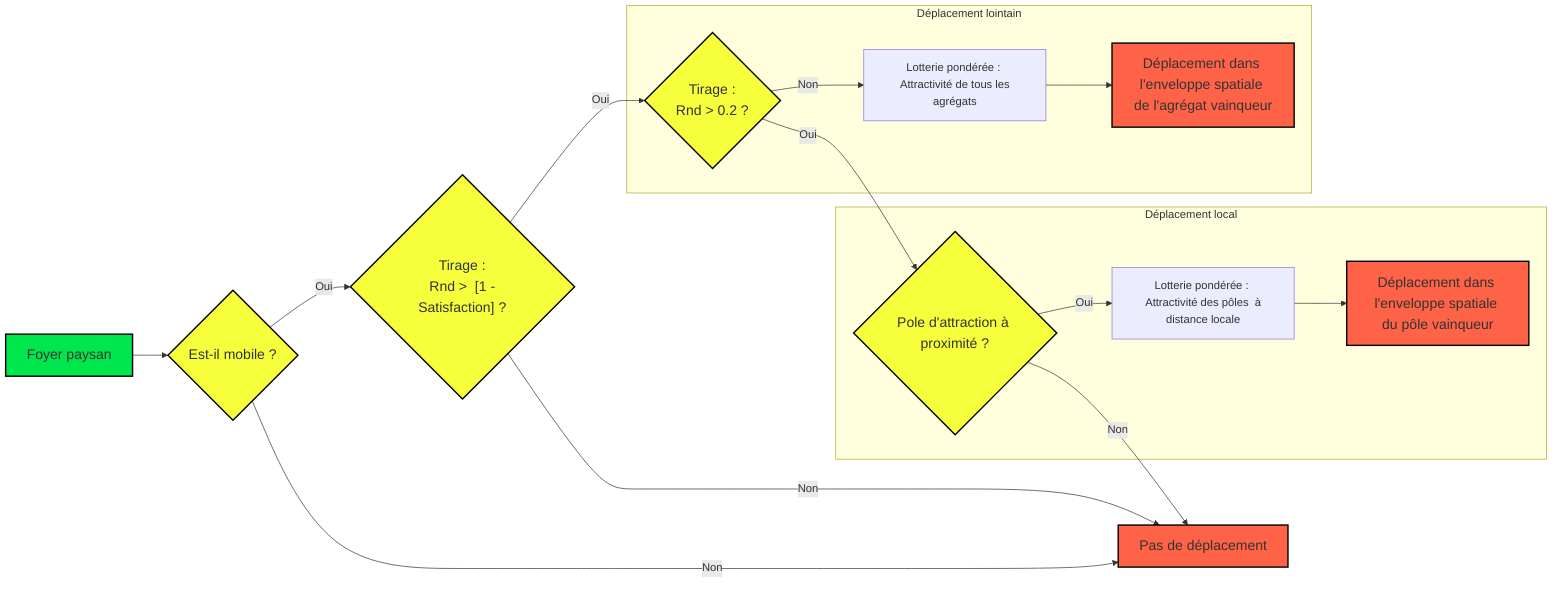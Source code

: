 graph LR
B[Foyer paysan] --> C{Est-il mobile ?}
C -->|Non| E[Pas de déplacement]
C -->|Oui| D{"Tirage :<br/> Rnd >  [1 - Satisfaction] ?"}
D --> |Non|E
D -->|Oui|F{"Tirage :<br/> Rnd > 0.2 ?"}
I-->|Non|E
F-->|Oui|I{Pole d'attraction à proximité ?}
subgraph Déplacement local
I-->|Oui|L["Lotterie pondérée : <br/> Attractivité des pôles  à distance locale"]
L-->K[Déplacement dans l'enveloppe spatiale du pôle vainqueur]
end
subgraph Déplacement lointain
F-->|Non|M["Lotterie pondérée : <br/> Attractivité de tous les agrégats"]
M-->N[Déplacement dans l'enveloppe spatiale de l'agrégat vainqueur]
end

classDef debut fill:#00e64d,stroke:#000,stroke-width:2px,font-size:20px;
classDef question fill:#F7FF3C,stroke:#000,stroke-width:2px,font-size:20px;
classDef fin fill:Tomato,stroke:#000,stroke-width:2px,font-size:20px;
class B debut
class N,K,E fin
class C,D,F,I question